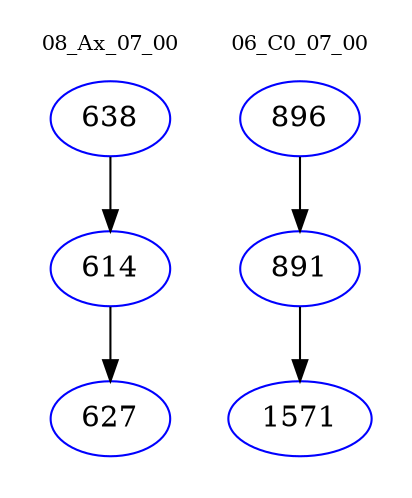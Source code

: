 digraph{
subgraph cluster_0 {
color = white
label = "08_Ax_07_00";
fontsize=10;
T0_638 [label="638", color="blue"]
T0_638 -> T0_614 [color="black"]
T0_614 [label="614", color="blue"]
T0_614 -> T0_627 [color="black"]
T0_627 [label="627", color="blue"]
}
subgraph cluster_1 {
color = white
label = "06_C0_07_00";
fontsize=10;
T1_896 [label="896", color="blue"]
T1_896 -> T1_891 [color="black"]
T1_891 [label="891", color="blue"]
T1_891 -> T1_1571 [color="black"]
T1_1571 [label="1571", color="blue"]
}
}
